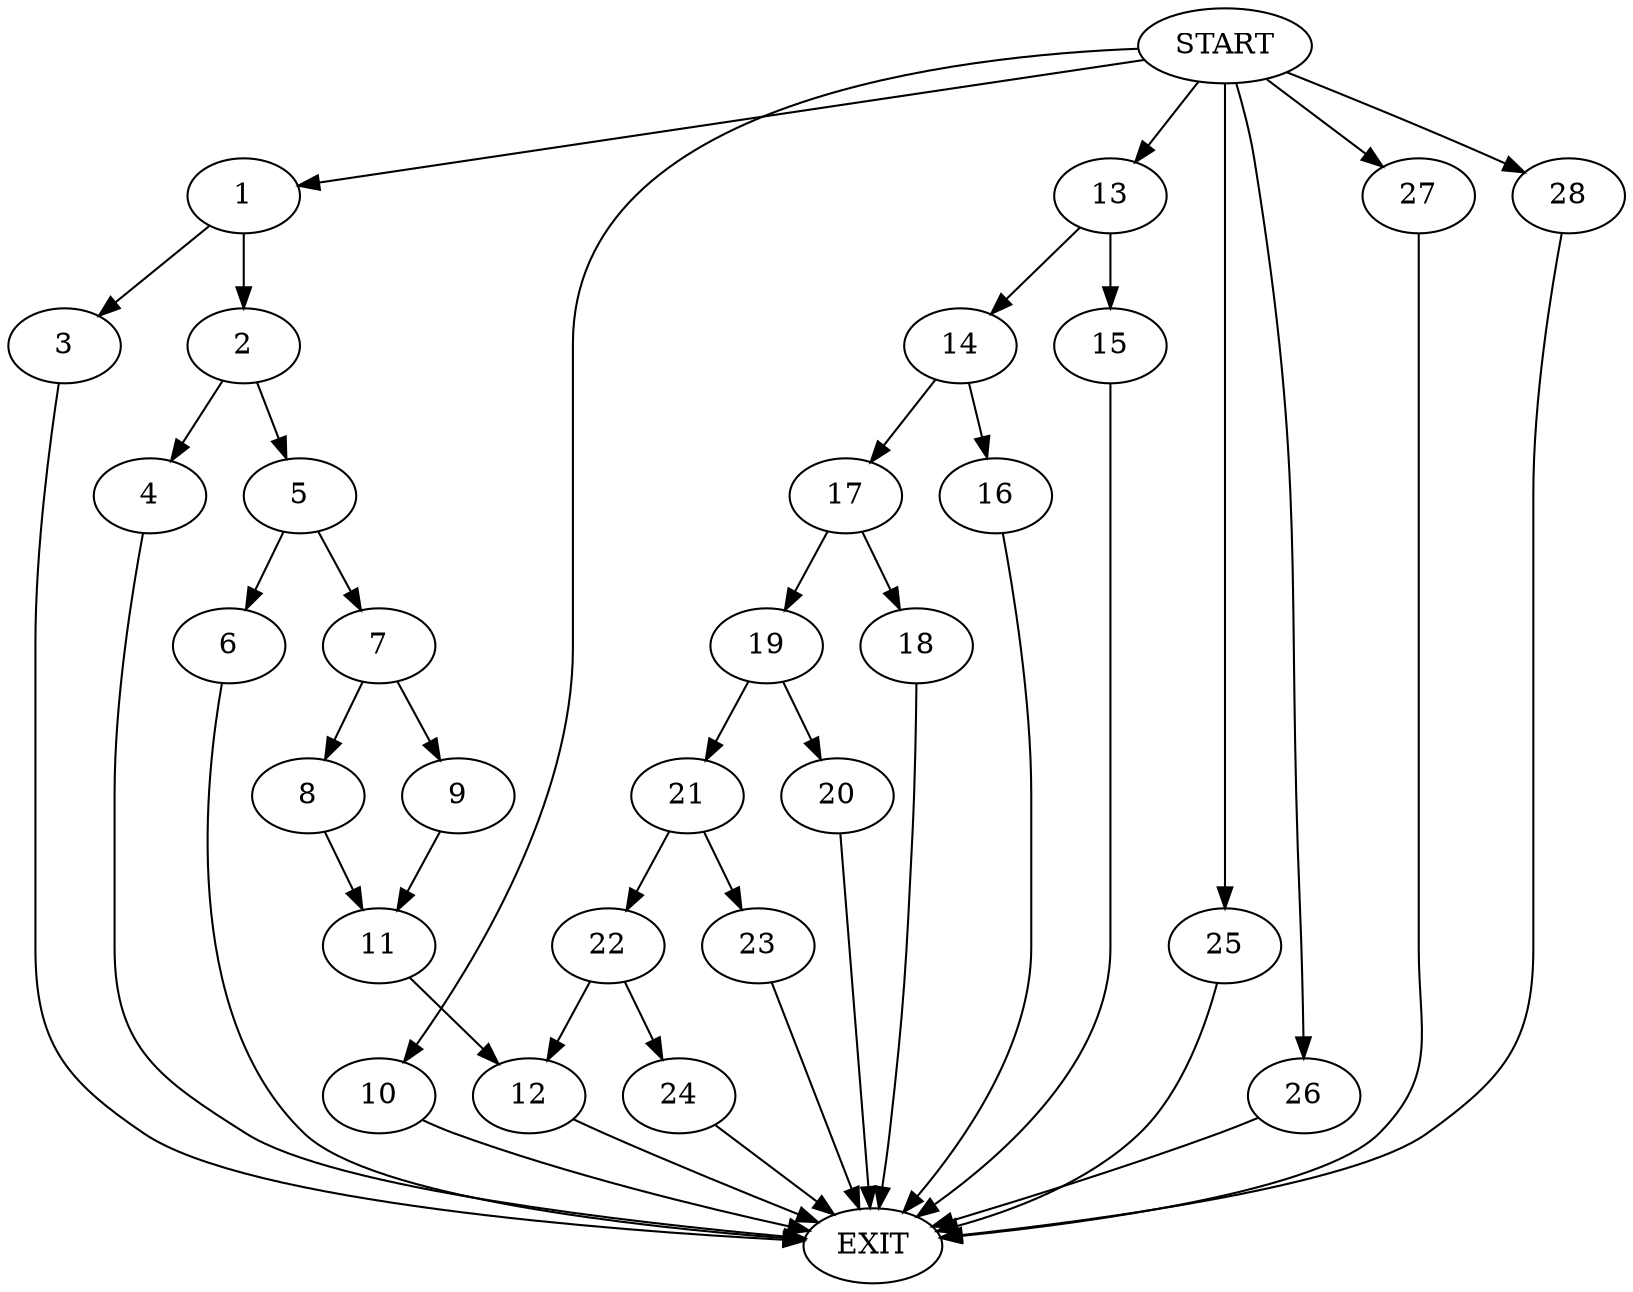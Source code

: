digraph {
0 [label="START"]
29 [label="EXIT"]
0 -> 1
1 -> 2
1 -> 3
2 -> 4
2 -> 5
3 -> 29
4 -> 29
5 -> 6
5 -> 7
6 -> 29
7 -> 8
7 -> 9
0 -> 10
10 -> 29
8 -> 11
9 -> 11
11 -> 12
12 -> 29
0 -> 13
13 -> 14
13 -> 15
14 -> 16
14 -> 17
15 -> 29
16 -> 29
17 -> 18
17 -> 19
18 -> 29
19 -> 20
19 -> 21
20 -> 29
21 -> 22
21 -> 23
22 -> 24
22 -> 12
23 -> 29
24 -> 29
0 -> 25
25 -> 29
0 -> 26
26 -> 29
0 -> 27
27 -> 29
0 -> 28
28 -> 29
}
